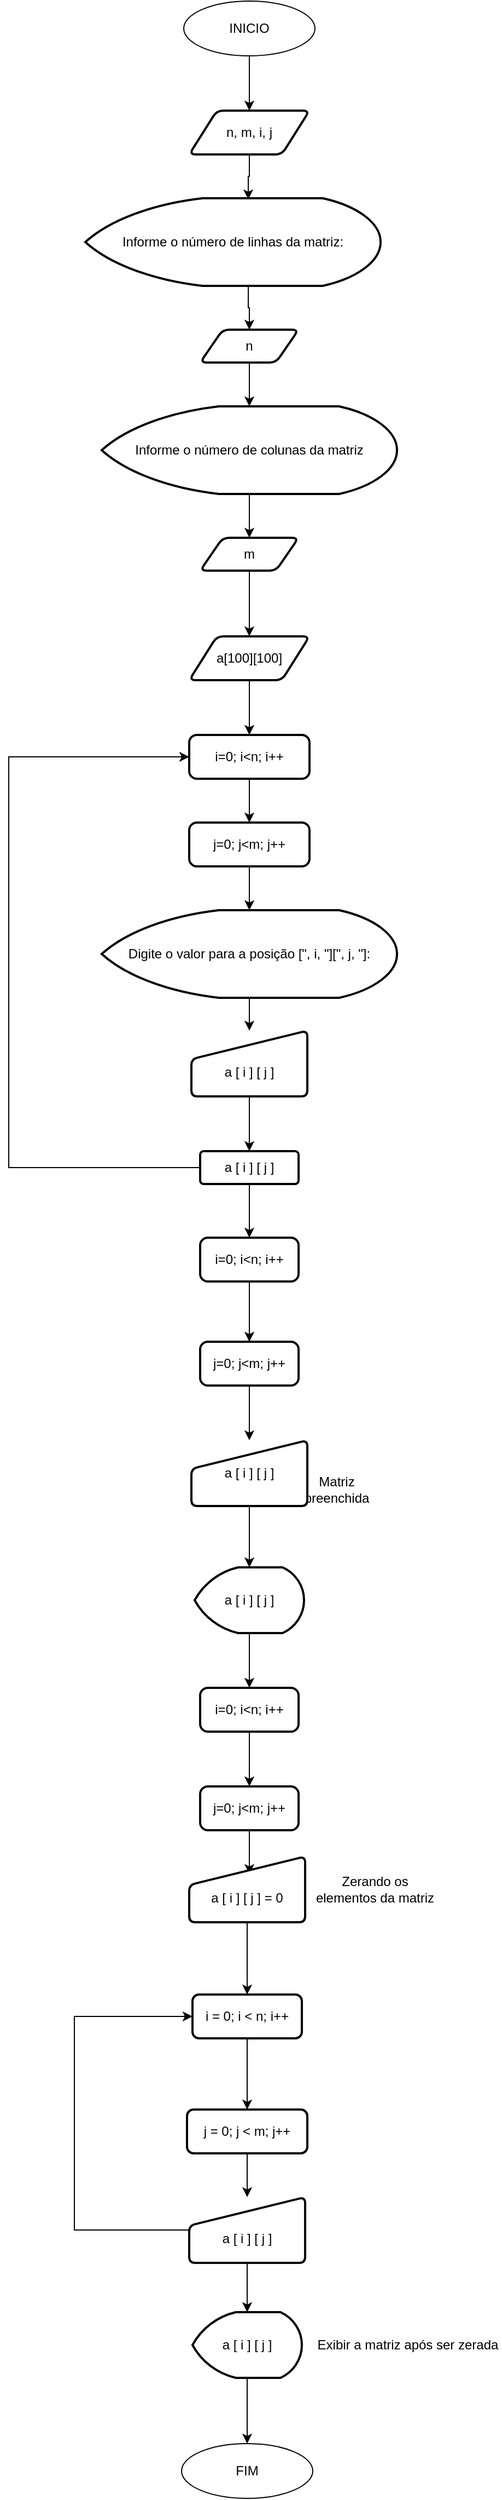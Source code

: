 <mxfile version="26.0.9">
  <diagram name="Página-1" id="CiUyf6PlcsvyNQVf5tfe">
    <mxGraphModel dx="1195" dy="697" grid="1" gridSize="10" guides="1" tooltips="1" connect="1" arrows="1" fold="1" page="1" pageScale="1" pageWidth="827" pageHeight="1169" math="0" shadow="0">
      <root>
        <mxCell id="0" />
        <mxCell id="1" parent="0" />
        <mxCell id="3U_tgnjyjioC2OPOyPHc-12" value="" style="edgeStyle=orthogonalEdgeStyle;rounded=0;orthogonalLoop=1;jettySize=auto;html=1;" edge="1" parent="1" source="3U_tgnjyjioC2OPOyPHc-1" target="3U_tgnjyjioC2OPOyPHc-3">
          <mxGeometry relative="1" as="geometry" />
        </mxCell>
        <mxCell id="3U_tgnjyjioC2OPOyPHc-1" value="INICIO" style="ellipse;whiteSpace=wrap;html=1;" vertex="1" parent="1">
          <mxGeometry x="340" y="40" width="120" height="50" as="geometry" />
        </mxCell>
        <mxCell id="3U_tgnjyjioC2OPOyPHc-2" value="FIM" style="ellipse;whiteSpace=wrap;html=1;" vertex="1" parent="1">
          <mxGeometry x="338" y="2270" width="120" height="50" as="geometry" />
        </mxCell>
        <mxCell id="3U_tgnjyjioC2OPOyPHc-8" value="" style="edgeStyle=orthogonalEdgeStyle;rounded=0;orthogonalLoop=1;jettySize=auto;html=1;entryX=0.552;entryY=0.013;entryDx=0;entryDy=0;entryPerimeter=0;" edge="1" parent="1" source="3U_tgnjyjioC2OPOyPHc-3" target="3U_tgnjyjioC2OPOyPHc-91">
          <mxGeometry relative="1" as="geometry">
            <mxPoint x="400" y="220" as="targetPoint" />
          </mxGeometry>
        </mxCell>
        <mxCell id="3U_tgnjyjioC2OPOyPHc-3" value="n, m, i, j" style="shape=parallelogram;html=1;strokeWidth=2;perimeter=parallelogramPerimeter;whiteSpace=wrap;rounded=1;arcSize=12;size=0.23;" vertex="1" parent="1">
          <mxGeometry x="345" y="140" width="110" height="40" as="geometry" />
        </mxCell>
        <mxCell id="3U_tgnjyjioC2OPOyPHc-9" value="" style="edgeStyle=orthogonalEdgeStyle;rounded=0;orthogonalLoop=1;jettySize=auto;html=1;exitX=0.552;exitY=1;exitDx=0;exitDy=0;exitPerimeter=0;" edge="1" parent="1" source="3U_tgnjyjioC2OPOyPHc-91" target="3U_tgnjyjioC2OPOyPHc-6">
          <mxGeometry relative="1" as="geometry">
            <mxPoint x="400" y="290" as="sourcePoint" />
          </mxGeometry>
        </mxCell>
        <mxCell id="3U_tgnjyjioC2OPOyPHc-11" value="" style="edgeStyle=orthogonalEdgeStyle;rounded=0;orthogonalLoop=1;jettySize=auto;html=1;exitX=0.5;exitY=1;exitDx=0;exitDy=0;exitPerimeter=0;" edge="1" parent="1" source="3U_tgnjyjioC2OPOyPHc-92" target="3U_tgnjyjioC2OPOyPHc-7">
          <mxGeometry relative="1" as="geometry">
            <mxPoint x="400" y="480" as="sourcePoint" />
          </mxGeometry>
        </mxCell>
        <mxCell id="3U_tgnjyjioC2OPOyPHc-10" value="" style="edgeStyle=orthogonalEdgeStyle;rounded=0;orthogonalLoop=1;jettySize=auto;html=1;" edge="1" parent="1" source="3U_tgnjyjioC2OPOyPHc-6" target="3U_tgnjyjioC2OPOyPHc-92">
          <mxGeometry relative="1" as="geometry">
            <mxPoint x="400" y="410" as="targetPoint" />
          </mxGeometry>
        </mxCell>
        <mxCell id="3U_tgnjyjioC2OPOyPHc-6" value="n" style="shape=parallelogram;html=1;strokeWidth=2;perimeter=parallelogramPerimeter;whiteSpace=wrap;rounded=1;arcSize=12;size=0.23;" vertex="1" parent="1">
          <mxGeometry x="355" y="340" width="90" height="30" as="geometry" />
        </mxCell>
        <mxCell id="3U_tgnjyjioC2OPOyPHc-14" value="" style="edgeStyle=orthogonalEdgeStyle;rounded=0;orthogonalLoop=1;jettySize=auto;html=1;" edge="1" parent="1" source="3U_tgnjyjioC2OPOyPHc-7" target="3U_tgnjyjioC2OPOyPHc-13">
          <mxGeometry relative="1" as="geometry" />
        </mxCell>
        <mxCell id="3U_tgnjyjioC2OPOyPHc-7" value="m" style="shape=parallelogram;html=1;strokeWidth=2;perimeter=parallelogramPerimeter;whiteSpace=wrap;rounded=1;arcSize=12;size=0.23;" vertex="1" parent="1">
          <mxGeometry x="355" y="530" width="90" height="30" as="geometry" />
        </mxCell>
        <mxCell id="3U_tgnjyjioC2OPOyPHc-17" value="" style="edgeStyle=orthogonalEdgeStyle;rounded=0;orthogonalLoop=1;jettySize=auto;html=1;" edge="1" parent="1" source="3U_tgnjyjioC2OPOyPHc-13" target="3U_tgnjyjioC2OPOyPHc-15">
          <mxGeometry relative="1" as="geometry" />
        </mxCell>
        <mxCell id="3U_tgnjyjioC2OPOyPHc-13" value="a[100][100]" style="shape=parallelogram;html=1;strokeWidth=2;perimeter=parallelogramPerimeter;whiteSpace=wrap;rounded=1;arcSize=12;size=0.23;" vertex="1" parent="1">
          <mxGeometry x="345" y="620" width="110" height="40" as="geometry" />
        </mxCell>
        <mxCell id="3U_tgnjyjioC2OPOyPHc-18" value="" style="edgeStyle=orthogonalEdgeStyle;rounded=0;orthogonalLoop=1;jettySize=auto;html=1;" edge="1" parent="1" source="3U_tgnjyjioC2OPOyPHc-15" target="3U_tgnjyjioC2OPOyPHc-16">
          <mxGeometry relative="1" as="geometry" />
        </mxCell>
        <mxCell id="3U_tgnjyjioC2OPOyPHc-15" value="i=0; i&amp;lt;n; i++" style="rounded=1;whiteSpace=wrap;html=1;absoluteArcSize=1;arcSize=14;strokeWidth=2;" vertex="1" parent="1">
          <mxGeometry x="345" y="710" width="110" height="40" as="geometry" />
        </mxCell>
        <mxCell id="3U_tgnjyjioC2OPOyPHc-22" value="" style="edgeStyle=orthogonalEdgeStyle;rounded=0;orthogonalLoop=1;jettySize=auto;html=1;" edge="1" parent="1" source="3U_tgnjyjioC2OPOyPHc-16" target="3U_tgnjyjioC2OPOyPHc-19">
          <mxGeometry relative="1" as="geometry" />
        </mxCell>
        <mxCell id="3U_tgnjyjioC2OPOyPHc-16" value="j=0; j&amp;lt;m; j++" style="rounded=1;whiteSpace=wrap;html=1;absoluteArcSize=1;arcSize=14;strokeWidth=2;" vertex="1" parent="1">
          <mxGeometry x="345" y="790" width="110" height="40" as="geometry" />
        </mxCell>
        <mxCell id="3U_tgnjyjioC2OPOyPHc-23" value="" style="edgeStyle=orthogonalEdgeStyle;rounded=0;orthogonalLoop=1;jettySize=auto;html=1;" edge="1" parent="1" source="3U_tgnjyjioC2OPOyPHc-19" target="3U_tgnjyjioC2OPOyPHc-21">
          <mxGeometry relative="1" as="geometry" />
        </mxCell>
        <mxCell id="3U_tgnjyjioC2OPOyPHc-19" value="Digite o valor para a posição [&quot;, i, &quot;][&quot;, j, &quot;]:" style="strokeWidth=2;html=1;shape=mxgraph.flowchart.display;whiteSpace=wrap;" vertex="1" parent="1">
          <mxGeometry x="265" y="870" width="270" height="80" as="geometry" />
        </mxCell>
        <mxCell id="3U_tgnjyjioC2OPOyPHc-97" value="" style="edgeStyle=orthogonalEdgeStyle;rounded=0;orthogonalLoop=1;jettySize=auto;html=1;" edge="1" parent="1" source="3U_tgnjyjioC2OPOyPHc-21" target="3U_tgnjyjioC2OPOyPHc-96">
          <mxGeometry relative="1" as="geometry" />
        </mxCell>
        <mxCell id="3U_tgnjyjioC2OPOyPHc-21" value="&lt;div&gt;&lt;br&gt;&lt;/div&gt;a [ i ] [ j ]" style="html=1;strokeWidth=2;shape=manualInput;whiteSpace=wrap;rounded=1;size=26;arcSize=11;" vertex="1" parent="1">
          <mxGeometry x="347" y="980" width="106" height="60" as="geometry" />
        </mxCell>
        <mxCell id="3U_tgnjyjioC2OPOyPHc-37" value="" style="edgeStyle=orthogonalEdgeStyle;rounded=0;orthogonalLoop=1;jettySize=auto;html=1;" edge="1" parent="1" source="3U_tgnjyjioC2OPOyPHc-34" target="3U_tgnjyjioC2OPOyPHc-36">
          <mxGeometry relative="1" as="geometry" />
        </mxCell>
        <mxCell id="3U_tgnjyjioC2OPOyPHc-34" value="i=0; i&amp;lt;n; i++" style="rounded=1;whiteSpace=wrap;html=1;absoluteArcSize=1;arcSize=14;strokeWidth=2;" vertex="1" parent="1">
          <mxGeometry x="355" y="1169" width="90" height="40" as="geometry" />
        </mxCell>
        <mxCell id="3U_tgnjyjioC2OPOyPHc-101" value="" style="edgeStyle=orthogonalEdgeStyle;rounded=0;orthogonalLoop=1;jettySize=auto;html=1;" edge="1" parent="1" source="3U_tgnjyjioC2OPOyPHc-35" target="3U_tgnjyjioC2OPOyPHc-42">
          <mxGeometry relative="1" as="geometry" />
        </mxCell>
        <mxCell id="3U_tgnjyjioC2OPOyPHc-35" value="a [ i ] [ j ]" style="strokeWidth=2;html=1;shape=mxgraph.flowchart.display;whiteSpace=wrap;" vertex="1" parent="1">
          <mxGeometry x="350" y="1470" width="100" height="60" as="geometry" />
        </mxCell>
        <mxCell id="3U_tgnjyjioC2OPOyPHc-84" value="" style="edgeStyle=orthogonalEdgeStyle;rounded=0;orthogonalLoop=1;jettySize=auto;html=1;" edge="1" parent="1" source="3U_tgnjyjioC2OPOyPHc-36" target="3U_tgnjyjioC2OPOyPHc-83">
          <mxGeometry relative="1" as="geometry" />
        </mxCell>
        <mxCell id="3U_tgnjyjioC2OPOyPHc-36" value="j=0; j&amp;lt;m; j++" style="rounded=1;whiteSpace=wrap;html=1;absoluteArcSize=1;arcSize=14;strokeWidth=2;" vertex="1" parent="1">
          <mxGeometry x="355" y="1264" width="90" height="40" as="geometry" />
        </mxCell>
        <mxCell id="3U_tgnjyjioC2OPOyPHc-41" value="" style="edgeStyle=orthogonalEdgeStyle;rounded=0;orthogonalLoop=1;jettySize=auto;html=1;" edge="1" parent="1" source="3U_tgnjyjioC2OPOyPHc-42" target="3U_tgnjyjioC2OPOyPHc-43">
          <mxGeometry relative="1" as="geometry" />
        </mxCell>
        <mxCell id="3U_tgnjyjioC2OPOyPHc-42" value="i=0; i&amp;lt;n; i++" style="rounded=1;whiteSpace=wrap;html=1;absoluteArcSize=1;arcSize=14;strokeWidth=2;" vertex="1" parent="1">
          <mxGeometry x="355" y="1580" width="90" height="40" as="geometry" />
        </mxCell>
        <mxCell id="3U_tgnjyjioC2OPOyPHc-64" value="" style="edgeStyle=orthogonalEdgeStyle;rounded=0;orthogonalLoop=1;jettySize=auto;html=1;entryX=0.519;entryY=0.267;entryDx=0;entryDy=0;entryPerimeter=0;" edge="1" parent="1" source="3U_tgnjyjioC2OPOyPHc-43" target="3U_tgnjyjioC2OPOyPHc-87">
          <mxGeometry relative="1" as="geometry">
            <mxPoint x="400" y="1750" as="targetPoint" />
          </mxGeometry>
        </mxCell>
        <mxCell id="3U_tgnjyjioC2OPOyPHc-43" value="j=0; j&amp;lt;m; j++" style="rounded=1;whiteSpace=wrap;html=1;absoluteArcSize=1;arcSize=14;strokeWidth=2;" vertex="1" parent="1">
          <mxGeometry x="355" y="1670" width="90" height="40" as="geometry" />
        </mxCell>
        <mxCell id="3U_tgnjyjioC2OPOyPHc-62" value="Matriz preenchida" style="text;html=1;align=center;verticalAlign=middle;whiteSpace=wrap;rounded=0;" vertex="1" parent="1">
          <mxGeometry x="450" y="1384" width="60" height="30" as="geometry" />
        </mxCell>
        <mxCell id="3U_tgnjyjioC2OPOyPHc-69" value="Zerando os elementos da matriz" style="text;html=1;align=center;verticalAlign=middle;whiteSpace=wrap;rounded=0;" vertex="1" parent="1">
          <mxGeometry x="455" y="1744" width="120" height="40" as="geometry" />
        </mxCell>
        <mxCell id="3U_tgnjyjioC2OPOyPHc-74" value="" style="edgeStyle=orthogonalEdgeStyle;rounded=0;orthogonalLoop=1;jettySize=auto;html=1;" edge="1" parent="1" source="3U_tgnjyjioC2OPOyPHc-70" target="3U_tgnjyjioC2OPOyPHc-73">
          <mxGeometry relative="1" as="geometry" />
        </mxCell>
        <mxCell id="3U_tgnjyjioC2OPOyPHc-70" value="i = 0; i &amp;lt; n; i++" style="rounded=1;whiteSpace=wrap;html=1;strokeWidth=2;" vertex="1" parent="1">
          <mxGeometry x="348" y="1860" width="100" height="40" as="geometry" />
        </mxCell>
        <mxCell id="3U_tgnjyjioC2OPOyPHc-72" value="Exibir a matriz após ser zerada" style="text;html=1;align=center;verticalAlign=middle;whiteSpace=wrap;rounded=0;" vertex="1" parent="1">
          <mxGeometry x="460" y="2155" width="170" height="50" as="geometry" />
        </mxCell>
        <mxCell id="3U_tgnjyjioC2OPOyPHc-89" value="" style="edgeStyle=orthogonalEdgeStyle;rounded=0;orthogonalLoop=1;jettySize=auto;html=1;" edge="1" parent="1" source="3U_tgnjyjioC2OPOyPHc-73" target="3U_tgnjyjioC2OPOyPHc-88">
          <mxGeometry relative="1" as="geometry" />
        </mxCell>
        <mxCell id="3U_tgnjyjioC2OPOyPHc-73" value="j = 0; j &amp;lt; m; j++" style="whiteSpace=wrap;html=1;rounded=1;strokeWidth=2;" vertex="1" parent="1">
          <mxGeometry x="343" y="1965" width="110" height="40" as="geometry" />
        </mxCell>
        <mxCell id="3U_tgnjyjioC2OPOyPHc-103" value="" style="edgeStyle=orthogonalEdgeStyle;rounded=0;orthogonalLoop=1;jettySize=auto;html=1;" edge="1" parent="1" source="3U_tgnjyjioC2OPOyPHc-75" target="3U_tgnjyjioC2OPOyPHc-2">
          <mxGeometry relative="1" as="geometry" />
        </mxCell>
        <mxCell id="3U_tgnjyjioC2OPOyPHc-75" value="a [ i ] [ j ]" style="strokeWidth=2;html=1;shape=mxgraph.flowchart.display;whiteSpace=wrap;" vertex="1" parent="1">
          <mxGeometry x="348" y="2150" width="100" height="60" as="geometry" />
        </mxCell>
        <mxCell id="3U_tgnjyjioC2OPOyPHc-86" value="" style="edgeStyle=orthogonalEdgeStyle;rounded=0;orthogonalLoop=1;jettySize=auto;html=1;entryX=0.5;entryY=0;entryDx=0;entryDy=0;entryPerimeter=0;" edge="1" parent="1" source="3U_tgnjyjioC2OPOyPHc-83" target="3U_tgnjyjioC2OPOyPHc-35">
          <mxGeometry relative="1" as="geometry">
            <mxPoint x="393" y="1504" as="targetPoint" />
          </mxGeometry>
        </mxCell>
        <mxCell id="3U_tgnjyjioC2OPOyPHc-83" value="a [ i ] [ j ]" style="html=1;strokeWidth=2;shape=manualInput;whiteSpace=wrap;rounded=1;size=26;arcSize=11;" vertex="1" parent="1">
          <mxGeometry x="347" y="1354" width="106" height="60" as="geometry" />
        </mxCell>
        <mxCell id="3U_tgnjyjioC2OPOyPHc-102" value="" style="edgeStyle=orthogonalEdgeStyle;rounded=0;orthogonalLoop=1;jettySize=auto;html=1;" edge="1" parent="1" source="3U_tgnjyjioC2OPOyPHc-87" target="3U_tgnjyjioC2OPOyPHc-70">
          <mxGeometry relative="1" as="geometry" />
        </mxCell>
        <mxCell id="3U_tgnjyjioC2OPOyPHc-87" value="&lt;div&gt;&lt;br&gt;&lt;/div&gt;a [ i ] [ j ] = 0" style="html=1;strokeWidth=2;shape=manualInput;whiteSpace=wrap;rounded=1;size=26;arcSize=11;" vertex="1" parent="1">
          <mxGeometry x="345" y="1734" width="106" height="60" as="geometry" />
        </mxCell>
        <mxCell id="3U_tgnjyjioC2OPOyPHc-90" value="" style="edgeStyle=orthogonalEdgeStyle;rounded=0;orthogonalLoop=1;jettySize=auto;html=1;" edge="1" parent="1" source="3U_tgnjyjioC2OPOyPHc-88" target="3U_tgnjyjioC2OPOyPHc-75">
          <mxGeometry relative="1" as="geometry" />
        </mxCell>
        <mxCell id="3U_tgnjyjioC2OPOyPHc-105" value="" style="edgeStyle=orthogonalEdgeStyle;rounded=0;orthogonalLoop=1;jettySize=auto;html=1;entryX=0;entryY=0.5;entryDx=0;entryDy=0;" edge="1" parent="1" source="3U_tgnjyjioC2OPOyPHc-88" target="3U_tgnjyjioC2OPOyPHc-70">
          <mxGeometry relative="1" as="geometry">
            <mxPoint x="143" y="1890" as="targetPoint" />
            <Array as="points">
              <mxPoint x="240" y="2075" />
              <mxPoint x="240" y="1880" />
            </Array>
          </mxGeometry>
        </mxCell>
        <mxCell id="3U_tgnjyjioC2OPOyPHc-88" value="&lt;div&gt;&lt;br&gt;&lt;/div&gt;a [ i ] [ j ]" style="html=1;strokeWidth=2;shape=manualInput;whiteSpace=wrap;rounded=1;size=26;arcSize=11;" vertex="1" parent="1">
          <mxGeometry x="345" y="2045" width="106" height="60" as="geometry" />
        </mxCell>
        <mxCell id="3U_tgnjyjioC2OPOyPHc-91" value="&lt;div&gt;&lt;span style=&quot;background-color: transparent; color: light-dark(rgb(0, 0, 0), rgb(255, 255, 255));&quot;&gt;Informe o número de linhas da matriz:&lt;/span&gt;&lt;br&gt;&lt;/div&gt;" style="strokeWidth=2;html=1;shape=mxgraph.flowchart.display;whiteSpace=wrap;" vertex="1" parent="1">
          <mxGeometry x="250" y="220" width="270" height="80" as="geometry" />
        </mxCell>
        <mxCell id="3U_tgnjyjioC2OPOyPHc-92" value="&lt;div&gt;&lt;span style=&quot;background-color: transparent; color: light-dark(rgb(0, 0, 0), rgb(255, 255, 255));&quot;&gt;Informe o número de colunas da matriz&lt;/span&gt;&lt;br&gt;&lt;/div&gt;" style="strokeWidth=2;html=1;shape=mxgraph.flowchart.display;whiteSpace=wrap;" vertex="1" parent="1">
          <mxGeometry x="265" y="410" width="270" height="80" as="geometry" />
        </mxCell>
        <mxCell id="3U_tgnjyjioC2OPOyPHc-99" value="" style="edgeStyle=orthogonalEdgeStyle;rounded=0;orthogonalLoop=1;jettySize=auto;html=1;entryX=0;entryY=0.5;entryDx=0;entryDy=0;" edge="1" parent="1" source="3U_tgnjyjioC2OPOyPHc-96" target="3U_tgnjyjioC2OPOyPHc-15">
          <mxGeometry relative="1" as="geometry">
            <mxPoint x="110" y="740" as="targetPoint" />
            <Array as="points">
              <mxPoint x="180" y="1105" />
              <mxPoint x="180" y="730" />
            </Array>
          </mxGeometry>
        </mxCell>
        <mxCell id="3U_tgnjyjioC2OPOyPHc-100" value="" style="edgeStyle=orthogonalEdgeStyle;rounded=0;orthogonalLoop=1;jettySize=auto;html=1;" edge="1" parent="1" source="3U_tgnjyjioC2OPOyPHc-96" target="3U_tgnjyjioC2OPOyPHc-34">
          <mxGeometry relative="1" as="geometry" />
        </mxCell>
        <mxCell id="3U_tgnjyjioC2OPOyPHc-96" value="a [ i ] [ j ]" style="whiteSpace=wrap;html=1;strokeWidth=2;rounded=1;arcSize=11;" vertex="1" parent="1">
          <mxGeometry x="355" y="1090" width="90" height="30" as="geometry" />
        </mxCell>
      </root>
    </mxGraphModel>
  </diagram>
</mxfile>

